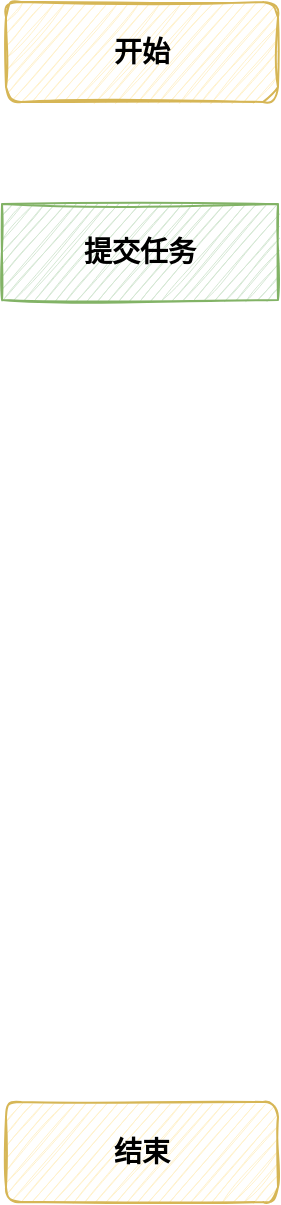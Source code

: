 <mxfile version="16.0.0" type="github">
  <diagram id="FFCrXQkO12scRr8ujQMa" name="第 1 页">
    <mxGraphModel dx="1422" dy="762" grid="0" gridSize="10" guides="1" tooltips="1" connect="1" arrows="1" fold="1" page="0" pageScale="1" pageWidth="827" pageHeight="1169" math="0" shadow="0">
      <root>
        <mxCell id="0" />
        <mxCell id="1" parent="0" />
        <mxCell id="0lQiH7m6wBVxPv7ZPS4I-1" value="&lt;font style=&quot;font-size: 14px&quot;&gt;&lt;b&gt;开始&lt;/b&gt;&lt;/font&gt;" style="rounded=1;whiteSpace=wrap;html=1;fillColor=#fff2cc;strokeColor=#d6b656;sketch=1;" vertex="1" parent="1">
          <mxGeometry x="320" y="80" width="136" height="50" as="geometry" />
        </mxCell>
        <mxCell id="0lQiH7m6wBVxPv7ZPS4I-2" value="&lt;font style=&quot;font-size: 14px&quot;&gt;&lt;b&gt;结束&lt;/b&gt;&lt;/font&gt;" style="rounded=1;whiteSpace=wrap;html=1;fillColor=#fff2cc;strokeColor=#d6b656;sketch=1;" vertex="1" parent="1">
          <mxGeometry x="320" y="630" width="136" height="50" as="geometry" />
        </mxCell>
        <mxCell id="0lQiH7m6wBVxPv7ZPS4I-6" value="&lt;b&gt;提交任务&lt;/b&gt;" style="rounded=0;whiteSpace=wrap;html=1;fontSize=14;fillColor=#d5e8d4;strokeColor=#82b366;sketch=1;" vertex="1" parent="1">
          <mxGeometry x="318" y="181" width="138" height="48" as="geometry" />
        </mxCell>
      </root>
    </mxGraphModel>
  </diagram>
</mxfile>
